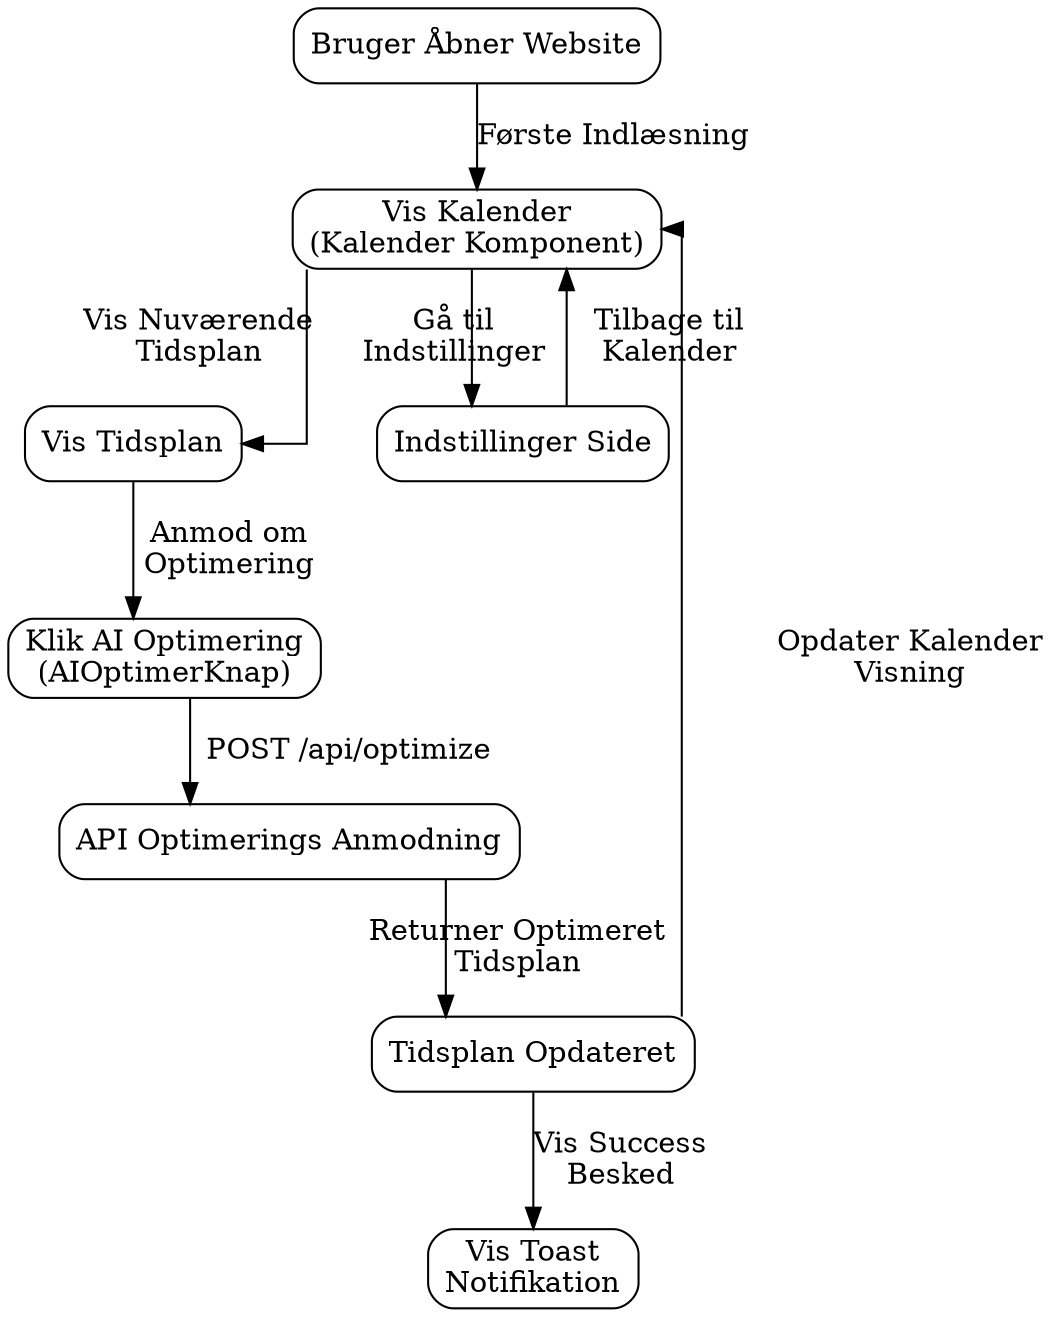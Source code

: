digraph sequence_diagram {
  // Graph styling
  rankdir=TB;
  splines=ortho;
  node [shape=box, style=rounded];
  
  // Nodes/States
  start [label="Bruger Åbner Website"];
  calendar [label="Vis Kalender\n(Kalender Komponent)"];
  schedule [label="Vis Tidsplan"];
  settings [label="Indstillinger Side"];
  optimize [label="Klik AI Optimering\n(AIOptimerKnap)"];
  api_optimize [label="API Optimerings Anmodning"];
  schedule_updated [label="Tidsplan Opdateret"];
  toast [label="Vis Toast\nNotifikation"];

  // Flow/Edges
  start -> calendar [label="Første Indlæsning"];
  calendar -> schedule [label="Vis Nuværende\nTidsplan"];
  calendar -> settings [label="Gå til\nIndstillinger"];
  schedule -> optimize [label="Anmod om\nOptimering"];
  optimize -> api_optimize [label="POST /api/optimize"];
  api_optimize -> schedule_updated [label="Returner Optimeret\nTidsplan"];
  schedule_updated -> toast [label="Vis Success\nBesked"];
  schedule_updated -> calendar [label="Opdater Kalender\nVisning"];
  settings -> calendar [label="Tilbage til\nKalender"];
}